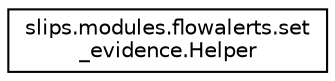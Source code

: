 digraph "Graphical Class Hierarchy"
{
 // LATEX_PDF_SIZE
  edge [fontname="Helvetica",fontsize="10",labelfontname="Helvetica",labelfontsize="10"];
  node [fontname="Helvetica",fontsize="10",shape=record];
  rankdir="LR";
  Node0 [label="slips.modules.flowalerts.set\l_evidence.Helper",height=0.2,width=0.4,color="black", fillcolor="white", style="filled",URL="$d6/d70/classslips_1_1modules_1_1flowalerts_1_1set__evidence_1_1Helper.html",tooltip=" "];
}

